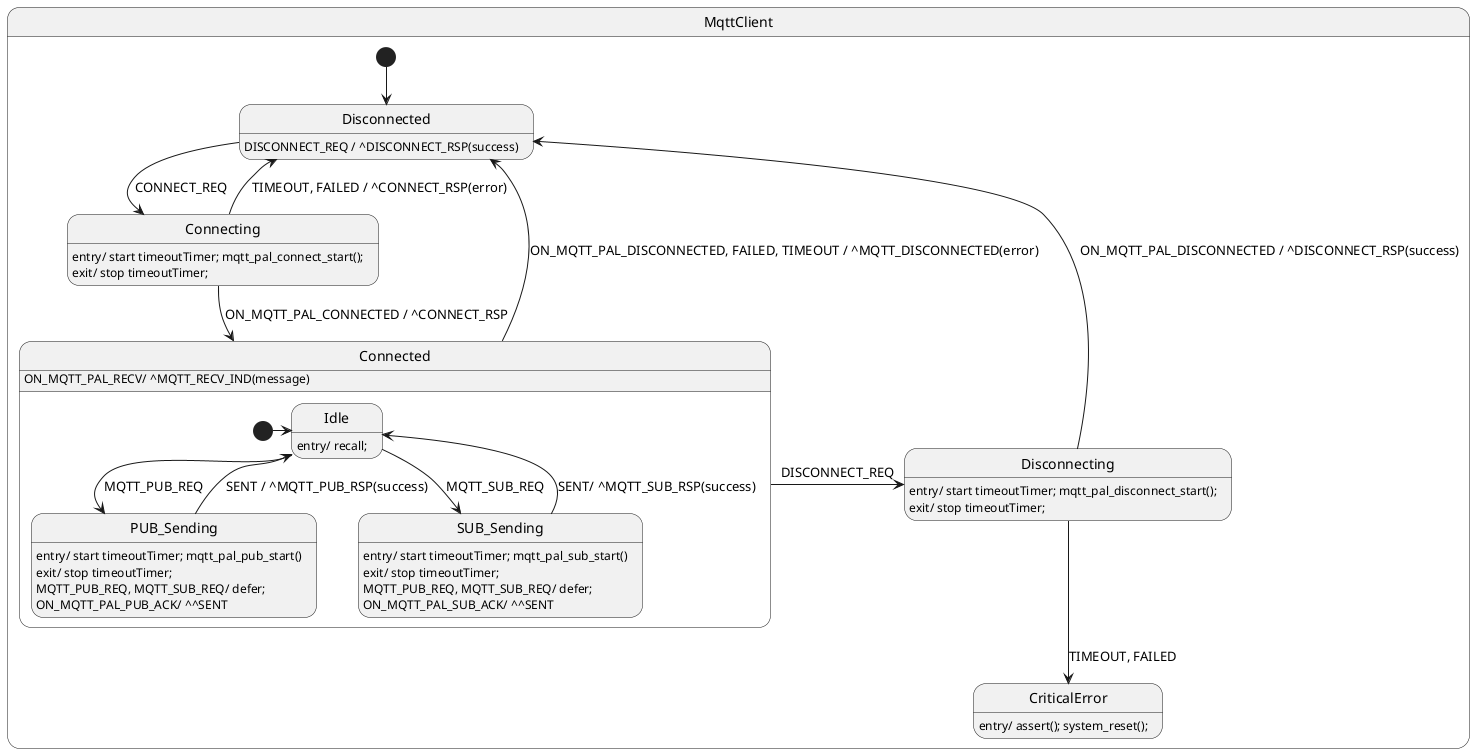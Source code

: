 @startuml

state MqttClient {

    state Disconnected
    [*] --> Disconnected
    Disconnected : DISCONNECT_REQ / ^DISCONNECT_RSP(success)

    state Connecting
    Connecting : entry/ start timeoutTimer; mqtt_pal_connect_start();
    Connecting : exit/ stop timeoutTimer;

    state Disconnecting
    Disconnecting: entry/ start timeoutTimer; mqtt_pal_disconnect_start();
    Disconnecting: exit/ stop timeoutTimer;

    state CriticalError
    CriticalError: entry/ assert(); system_reset();

    Disconnected -> Connecting : CONNECT_REQ
    Connecting --> Connected : ON_MQTT_PAL_CONNECTED / ^CONNECT_RSP
    Connecting --> Disconnected : TIMEOUT, FAILED / ^CONNECT_RSP(error)
    Disconnecting --> Disconnected : ON_MQTT_PAL_DISCONNECTED / ^DISCONNECT_RSP(success)
    Connected -> Disconnecting : DISCONNECT_REQ
    Connected --> Disconnected : ON_MQTT_PAL_DISCONNECTED, FAILED, TIMEOUT / ^MQTT_DISCONNECTED(error)
    Disconnecting --> CriticalError : TIMEOUT, FAILED

    ' Note: the following state machine definition does not support MQTT send pipeline 
    ' (i.e. sending PUB SUB without waiting for the respective ACKs).
    state Connected {
        Connected : ON_MQTT_PAL_RECV/ ^MQTT_RECV_IND(message)

        state Idle
        Idle : entry/ recall;

'TODO: MQTT_PUB/SUB_RSP must be sent on error:

        state PUB_Sending
        PUB_Sending : entry/ start timeoutTimer; mqtt_pal_pub_start()
        PUB_Sending : exit/ stop timeoutTimer;
        PUB_Sending : MQTT_PUB_REQ, MQTT_SUB_REQ/ defer;
        PUB_Sending : ON_MQTT_PAL_PUB_ACK/ ^^SENT

        state SUB_Sending
        SUB_Sending : entry/ start timeoutTimer; mqtt_pal_sub_start()
        SUB_Sending : exit/ stop timeoutTimer;
        SUB_Sending : MQTT_PUB_REQ, MQTT_SUB_REQ/ defer;
        SUB_Sending : ON_MQTT_PAL_SUB_ACK/ ^^SENT

        [*] -> Idle

        Idle --> PUB_Sending : MQTT_PUB_REQ
        Idle --> SUB_Sending : MQTT_SUB_REQ
        PUB_Sending -> Idle : SENT / ^MQTT_PUB_RSP(success)
        SUB_Sending -> Idle : SENT/ ^MQTT_SUB_RSP(success)
    }
}

@enduml
